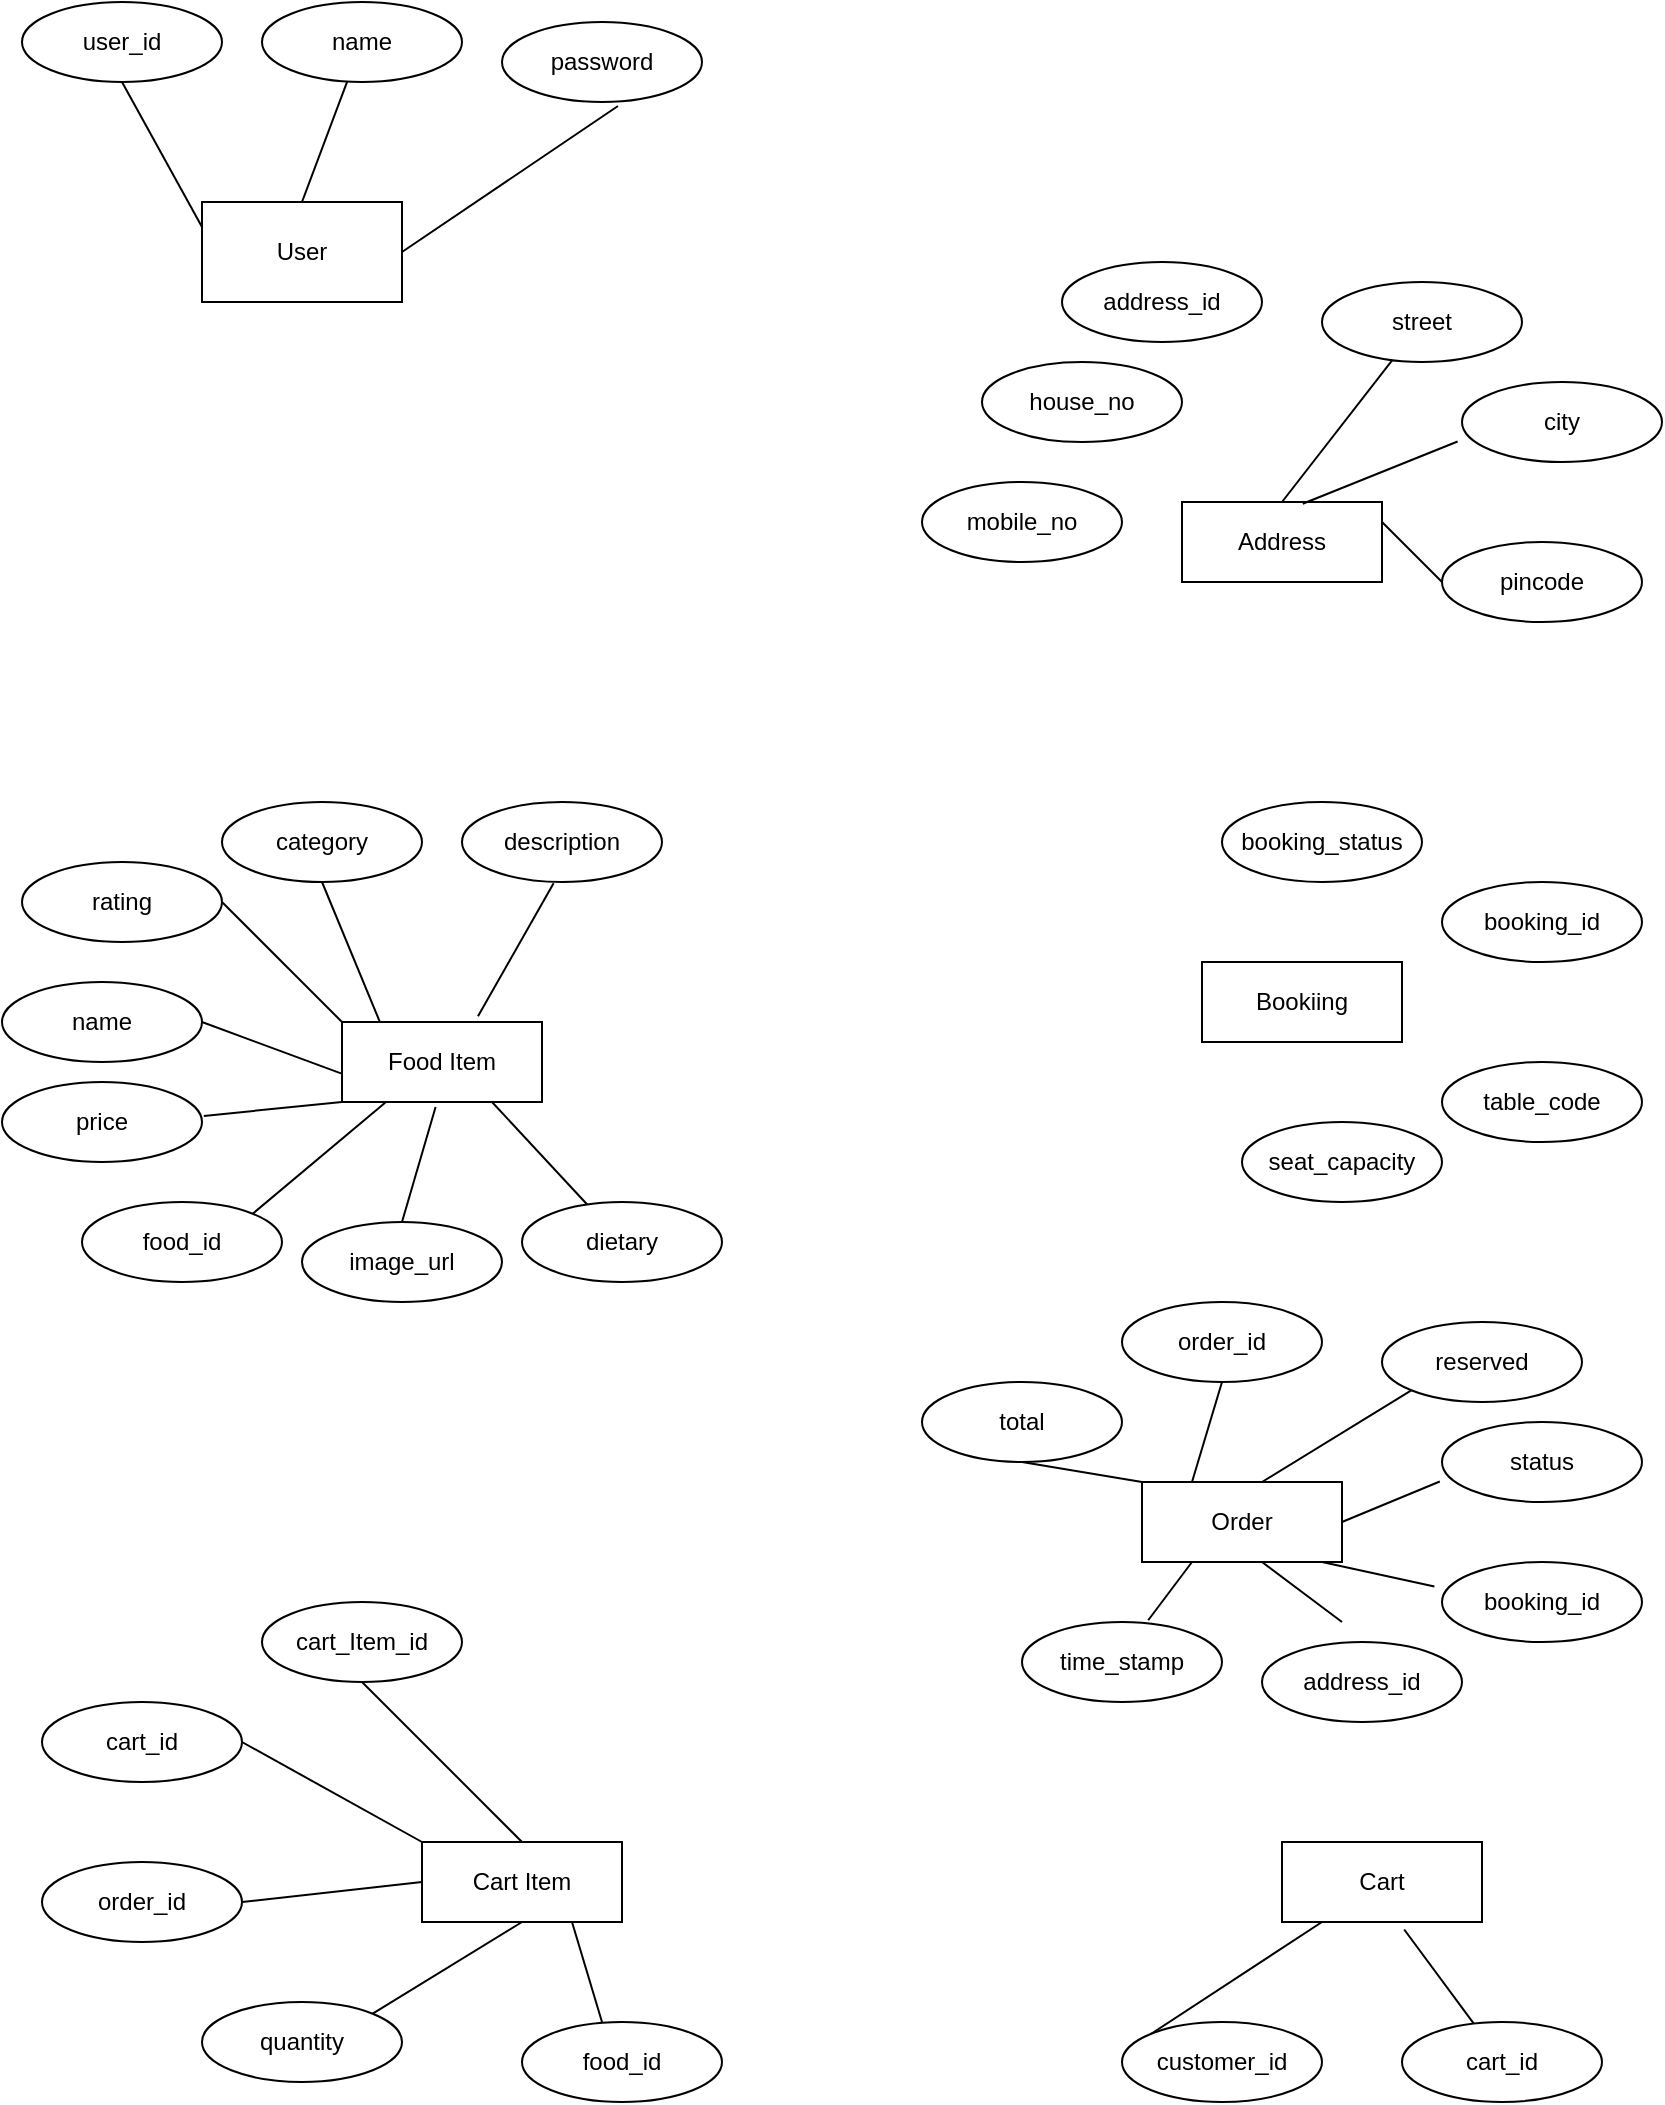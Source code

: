 <mxfile version="21.2.8" type="device">
  <diagram name="Page-1" id="ueVJuSLTtOk58KGuFALB">
    <mxGraphModel dx="1040" dy="684" grid="1" gridSize="10" guides="1" tooltips="1" connect="1" arrows="1" fold="1" page="1" pageScale="1" pageWidth="850" pageHeight="1100" math="0" shadow="0">
      <root>
        <mxCell id="0" />
        <mxCell id="1" parent="0" />
        <mxCell id="oJbWSEmWCzC-VZwffRQP-2" value="User" style="html=1;dashed=0;whiteSpace=wrap;" parent="1" vertex="1">
          <mxGeometry x="110" y="130" width="100" height="50" as="geometry" />
        </mxCell>
        <mxCell id="oJbWSEmWCzC-VZwffRQP-4" value="" style="endArrow=none;html=1;rounded=0;exitX=0.5;exitY=0;exitDx=0;exitDy=0;" parent="1" source="oJbWSEmWCzC-VZwffRQP-2" target="oJbWSEmWCzC-VZwffRQP-5" edge="1">
          <mxGeometry relative="1" as="geometry">
            <mxPoint x="320" y="260" as="sourcePoint" />
            <mxPoint x="400" y="100" as="targetPoint" />
            <Array as="points" />
          </mxGeometry>
        </mxCell>
        <mxCell id="oJbWSEmWCzC-VZwffRQP-5" value="name" style="ellipse;whiteSpace=wrap;html=1;align=center;" parent="1" vertex="1">
          <mxGeometry x="140" y="30" width="100" height="40" as="geometry" />
        </mxCell>
        <mxCell id="oJbWSEmWCzC-VZwffRQP-6" value="user_id" style="ellipse;whiteSpace=wrap;html=1;align=center;" parent="1" vertex="1">
          <mxGeometry x="20" y="30" width="100" height="40" as="geometry" />
        </mxCell>
        <mxCell id="oJbWSEmWCzC-VZwffRQP-7" value="password" style="ellipse;whiteSpace=wrap;html=1;align=center;" parent="1" vertex="1">
          <mxGeometry x="260" y="40" width="100" height="40" as="geometry" />
        </mxCell>
        <mxCell id="oJbWSEmWCzC-VZwffRQP-8" value="" style="endArrow=none;html=1;rounded=0;exitX=0.5;exitY=1;exitDx=0;exitDy=0;entryX=0;entryY=0.25;entryDx=0;entryDy=0;" parent="1" source="oJbWSEmWCzC-VZwffRQP-6" target="oJbWSEmWCzC-VZwffRQP-2" edge="1">
          <mxGeometry relative="1" as="geometry">
            <mxPoint x="320" y="140" as="sourcePoint" />
            <mxPoint x="480" y="140" as="targetPoint" />
          </mxGeometry>
        </mxCell>
        <mxCell id="oJbWSEmWCzC-VZwffRQP-9" value="" style="endArrow=none;html=1;rounded=0;exitX=1;exitY=0.5;exitDx=0;exitDy=0;entryX=0.58;entryY=1.05;entryDx=0;entryDy=0;entryPerimeter=0;" parent="1" source="oJbWSEmWCzC-VZwffRQP-2" target="oJbWSEmWCzC-VZwffRQP-7" edge="1">
          <mxGeometry relative="1" as="geometry">
            <mxPoint x="320" y="140" as="sourcePoint" />
            <mxPoint x="480" y="140" as="targetPoint" />
          </mxGeometry>
        </mxCell>
        <mxCell id="oJbWSEmWCzC-VZwffRQP-10" value="Food Item" style="whiteSpace=wrap;html=1;align=center;" parent="1" vertex="1">
          <mxGeometry x="180" y="540" width="100" height="40" as="geometry" />
        </mxCell>
        <mxCell id="oJbWSEmWCzC-VZwffRQP-16" value="food_id" style="ellipse;whiteSpace=wrap;html=1;align=center;" parent="1" vertex="1">
          <mxGeometry x="50" y="630" width="100" height="40" as="geometry" />
        </mxCell>
        <mxCell id="oJbWSEmWCzC-VZwffRQP-17" value="price" style="ellipse;whiteSpace=wrap;html=1;align=center;" parent="1" vertex="1">
          <mxGeometry x="10" y="570" width="100" height="40" as="geometry" />
        </mxCell>
        <mxCell id="oJbWSEmWCzC-VZwffRQP-18" value="rating" style="ellipse;whiteSpace=wrap;html=1;align=center;" parent="1" vertex="1">
          <mxGeometry x="20" y="460" width="100" height="40" as="geometry" />
        </mxCell>
        <mxCell id="oJbWSEmWCzC-VZwffRQP-19" value="description" style="ellipse;whiteSpace=wrap;html=1;align=center;" parent="1" vertex="1">
          <mxGeometry x="240" y="430" width="100" height="40" as="geometry" />
        </mxCell>
        <mxCell id="oJbWSEmWCzC-VZwffRQP-20" value="name" style="ellipse;whiteSpace=wrap;html=1;align=center;" parent="1" vertex="1">
          <mxGeometry x="10" y="520" width="100" height="40" as="geometry" />
        </mxCell>
        <mxCell id="oJbWSEmWCzC-VZwffRQP-22" value="category" style="ellipse;whiteSpace=wrap;html=1;align=center;" parent="1" vertex="1">
          <mxGeometry x="120" y="430" width="100" height="40" as="geometry" />
        </mxCell>
        <mxCell id="oJbWSEmWCzC-VZwffRQP-23" value="image_url" style="ellipse;whiteSpace=wrap;html=1;align=center;" parent="1" vertex="1">
          <mxGeometry x="160" y="640" width="100" height="40" as="geometry" />
        </mxCell>
        <mxCell id="oJbWSEmWCzC-VZwffRQP-26" value="dietary" style="ellipse;whiteSpace=wrap;html=1;align=center;" parent="1" vertex="1">
          <mxGeometry x="270" y="630" width="100" height="40" as="geometry" />
        </mxCell>
        <mxCell id="oJbWSEmWCzC-VZwffRQP-32" value="" style="endArrow=none;html=1;rounded=0;exitX=1;exitY=0.5;exitDx=0;exitDy=0;entryX=0;entryY=0;entryDx=0;entryDy=0;" parent="1" source="oJbWSEmWCzC-VZwffRQP-18" target="oJbWSEmWCzC-VZwffRQP-10" edge="1">
          <mxGeometry relative="1" as="geometry">
            <mxPoint x="140" y="550" as="sourcePoint" />
            <mxPoint x="300" y="550" as="targetPoint" />
          </mxGeometry>
        </mxCell>
        <mxCell id="oJbWSEmWCzC-VZwffRQP-33" value="" style="endArrow=none;html=1;rounded=0;exitX=0.5;exitY=1;exitDx=0;exitDy=0;entryX=0.188;entryY=-0.009;entryDx=0;entryDy=0;entryPerimeter=0;" parent="1" source="oJbWSEmWCzC-VZwffRQP-22" target="oJbWSEmWCzC-VZwffRQP-10" edge="1">
          <mxGeometry relative="1" as="geometry">
            <mxPoint x="130" y="490" as="sourcePoint" />
            <mxPoint x="180" y="560" as="targetPoint" />
          </mxGeometry>
        </mxCell>
        <mxCell id="oJbWSEmWCzC-VZwffRQP-35" value="" style="endArrow=none;html=1;rounded=0;exitX=0.458;exitY=1.015;exitDx=0;exitDy=0;exitPerimeter=0;entryX=0.68;entryY=-0.072;entryDx=0;entryDy=0;entryPerimeter=0;" parent="1" source="oJbWSEmWCzC-VZwffRQP-19" target="oJbWSEmWCzC-VZwffRQP-10" edge="1">
          <mxGeometry relative="1" as="geometry">
            <mxPoint x="180" y="480" as="sourcePoint" />
            <mxPoint x="250" y="530" as="targetPoint" />
          </mxGeometry>
        </mxCell>
        <mxCell id="oJbWSEmWCzC-VZwffRQP-37" value="" style="endArrow=none;html=1;rounded=0;exitX=1;exitY=0.5;exitDx=0;exitDy=0;entryX=-0.005;entryY=0.642;entryDx=0;entryDy=0;entryPerimeter=0;" parent="1" source="oJbWSEmWCzC-VZwffRQP-20" target="oJbWSEmWCzC-VZwffRQP-10" edge="1">
          <mxGeometry relative="1" as="geometry">
            <mxPoint x="296" y="491" as="sourcePoint" />
            <mxPoint x="258" y="547" as="targetPoint" />
          </mxGeometry>
        </mxCell>
        <mxCell id="oJbWSEmWCzC-VZwffRQP-38" value="" style="endArrow=none;html=1;rounded=0;exitX=1.009;exitY=0.424;exitDx=0;exitDy=0;entryX=0;entryY=1;entryDx=0;entryDy=0;exitPerimeter=0;" parent="1" source="oJbWSEmWCzC-VZwffRQP-17" target="oJbWSEmWCzC-VZwffRQP-10" edge="1">
          <mxGeometry relative="1" as="geometry">
            <mxPoint x="120" y="540" as="sourcePoint" />
            <mxPoint x="190" y="576" as="targetPoint" />
          </mxGeometry>
        </mxCell>
        <mxCell id="oJbWSEmWCzC-VZwffRQP-39" value="" style="endArrow=none;html=1;rounded=0;exitX=1;exitY=0;exitDx=0;exitDy=0;entryX=0.217;entryY=1.007;entryDx=0;entryDy=0;entryPerimeter=0;" parent="1" source="oJbWSEmWCzC-VZwffRQP-16" target="oJbWSEmWCzC-VZwffRQP-10" edge="1">
          <mxGeometry relative="1" as="geometry">
            <mxPoint x="130" y="550" as="sourcePoint" />
            <mxPoint x="200" y="586" as="targetPoint" />
          </mxGeometry>
        </mxCell>
        <mxCell id="oJbWSEmWCzC-VZwffRQP-40" value="" style="endArrow=none;html=1;rounded=0;exitX=0.468;exitY=1.063;exitDx=0;exitDy=0;entryX=0.5;entryY=0;entryDx=0;entryDy=0;exitPerimeter=0;" parent="1" source="oJbWSEmWCzC-VZwffRQP-10" target="oJbWSEmWCzC-VZwffRQP-23" edge="1">
          <mxGeometry relative="1" as="geometry">
            <mxPoint x="140" y="560" as="sourcePoint" />
            <mxPoint x="210" y="596" as="targetPoint" />
          </mxGeometry>
        </mxCell>
        <mxCell id="oJbWSEmWCzC-VZwffRQP-41" value="" style="endArrow=none;html=1;rounded=0;exitX=0.75;exitY=1;exitDx=0;exitDy=0;" parent="1" source="oJbWSEmWCzC-VZwffRQP-10" target="oJbWSEmWCzC-VZwffRQP-26" edge="1">
          <mxGeometry relative="1" as="geometry">
            <mxPoint x="237" y="593" as="sourcePoint" />
            <mxPoint x="220" y="650" as="targetPoint" />
          </mxGeometry>
        </mxCell>
        <mxCell id="oJbWSEmWCzC-VZwffRQP-44" value="Cart Item" style="whiteSpace=wrap;html=1;align=center;" parent="1" vertex="1">
          <mxGeometry x="220" y="950" width="100" height="40" as="geometry" />
        </mxCell>
        <mxCell id="oJbWSEmWCzC-VZwffRQP-45" value="order_id" style="ellipse;whiteSpace=wrap;html=1;align=center;" parent="1" vertex="1">
          <mxGeometry x="30" y="960" width="100" height="40" as="geometry" />
        </mxCell>
        <mxCell id="oJbWSEmWCzC-VZwffRQP-46" value="cart_id" style="ellipse;whiteSpace=wrap;html=1;align=center;" parent="1" vertex="1">
          <mxGeometry x="30" y="880" width="100" height="40" as="geometry" />
        </mxCell>
        <mxCell id="oJbWSEmWCzC-VZwffRQP-47" value="cart_Item_id" style="ellipse;whiteSpace=wrap;html=1;align=center;" parent="1" vertex="1">
          <mxGeometry x="140" y="830" width="100" height="40" as="geometry" />
        </mxCell>
        <mxCell id="oJbWSEmWCzC-VZwffRQP-48" value="quantity" style="ellipse;whiteSpace=wrap;html=1;align=center;" parent="1" vertex="1">
          <mxGeometry x="110" y="1030" width="100" height="40" as="geometry" />
        </mxCell>
        <mxCell id="oJbWSEmWCzC-VZwffRQP-49" value="food_id" style="ellipse;whiteSpace=wrap;html=1;align=center;" parent="1" vertex="1">
          <mxGeometry x="270" y="1040" width="100" height="40" as="geometry" />
        </mxCell>
        <mxCell id="oJbWSEmWCzC-VZwffRQP-50" value="Cart" style="whiteSpace=wrap;html=1;align=center;" parent="1" vertex="1">
          <mxGeometry x="650" y="950" width="100" height="40" as="geometry" />
        </mxCell>
        <mxCell id="oJbWSEmWCzC-VZwffRQP-51" value="cart_id" style="ellipse;whiteSpace=wrap;html=1;align=center;" parent="1" vertex="1">
          <mxGeometry x="710" y="1040" width="100" height="40" as="geometry" />
        </mxCell>
        <mxCell id="oJbWSEmWCzC-VZwffRQP-52" value="customer_id" style="ellipse;whiteSpace=wrap;html=1;align=center;" parent="1" vertex="1">
          <mxGeometry x="570" y="1040" width="100" height="40" as="geometry" />
        </mxCell>
        <mxCell id="oJbWSEmWCzC-VZwffRQP-55" value="Bookiing" style="whiteSpace=wrap;html=1;align=center;" parent="1" vertex="1">
          <mxGeometry x="610" y="510" width="100" height="40" as="geometry" />
        </mxCell>
        <mxCell id="oJbWSEmWCzC-VZwffRQP-56" value="Order" style="whiteSpace=wrap;html=1;align=center;" parent="1" vertex="1">
          <mxGeometry x="580" y="770" width="100" height="40" as="geometry" />
        </mxCell>
        <mxCell id="oJbWSEmWCzC-VZwffRQP-57" value="Address" style="whiteSpace=wrap;html=1;align=center;" parent="1" vertex="1">
          <mxGeometry x="600" y="280" width="100" height="40" as="geometry" />
        </mxCell>
        <mxCell id="oJbWSEmWCzC-VZwffRQP-58" value="status" style="ellipse;whiteSpace=wrap;html=1;align=center;" parent="1" vertex="1">
          <mxGeometry x="730" y="740" width="100" height="40" as="geometry" />
        </mxCell>
        <mxCell id="oJbWSEmWCzC-VZwffRQP-61" value="booking_id" style="ellipse;whiteSpace=wrap;html=1;align=center;" parent="1" vertex="1">
          <mxGeometry x="730" y="810" width="100" height="40" as="geometry" />
        </mxCell>
        <mxCell id="oJbWSEmWCzC-VZwffRQP-62" value="order_id" style="ellipse;whiteSpace=wrap;html=1;align=center;" parent="1" vertex="1">
          <mxGeometry x="570" y="680" width="100" height="40" as="geometry" />
        </mxCell>
        <mxCell id="oJbWSEmWCzC-VZwffRQP-63" value="total" style="ellipse;whiteSpace=wrap;html=1;align=center;" parent="1" vertex="1">
          <mxGeometry x="470" y="720" width="100" height="40" as="geometry" />
        </mxCell>
        <mxCell id="oJbWSEmWCzC-VZwffRQP-65" value="address_id" style="ellipse;whiteSpace=wrap;html=1;align=center;" parent="1" vertex="1">
          <mxGeometry x="640" y="850" width="100" height="40" as="geometry" />
        </mxCell>
        <mxCell id="oJbWSEmWCzC-VZwffRQP-66" value="time_stamp" style="ellipse;whiteSpace=wrap;html=1;align=center;" parent="1" vertex="1">
          <mxGeometry x="520" y="840" width="100" height="40" as="geometry" />
        </mxCell>
        <mxCell id="oJbWSEmWCzC-VZwffRQP-67" value="reserved" style="ellipse;whiteSpace=wrap;html=1;align=center;" parent="1" vertex="1">
          <mxGeometry x="700" y="690" width="100" height="40" as="geometry" />
        </mxCell>
        <mxCell id="oJbWSEmWCzC-VZwffRQP-68" value="city" style="ellipse;whiteSpace=wrap;html=1;align=center;" parent="1" vertex="1">
          <mxGeometry x="740" y="220" width="100" height="40" as="geometry" />
        </mxCell>
        <mxCell id="oJbWSEmWCzC-VZwffRQP-69" value="street" style="ellipse;whiteSpace=wrap;html=1;align=center;" parent="1" vertex="1">
          <mxGeometry x="670" y="170" width="100" height="40" as="geometry" />
        </mxCell>
        <mxCell id="oJbWSEmWCzC-VZwffRQP-70" value="house_no" style="ellipse;whiteSpace=wrap;html=1;align=center;" parent="1" vertex="1">
          <mxGeometry x="500" y="210" width="100" height="40" as="geometry" />
        </mxCell>
        <mxCell id="oJbWSEmWCzC-VZwffRQP-71" value="address_id" style="ellipse;whiteSpace=wrap;html=1;align=center;" parent="1" vertex="1">
          <mxGeometry x="540" y="160" width="100" height="40" as="geometry" />
        </mxCell>
        <mxCell id="oJbWSEmWCzC-VZwffRQP-72" value="pincode" style="ellipse;whiteSpace=wrap;html=1;align=center;" parent="1" vertex="1">
          <mxGeometry x="730" y="300" width="100" height="40" as="geometry" />
        </mxCell>
        <mxCell id="oJbWSEmWCzC-VZwffRQP-73" value="mobile_no" style="ellipse;whiteSpace=wrap;html=1;align=center;" parent="1" vertex="1">
          <mxGeometry x="470" y="270" width="100" height="40" as="geometry" />
        </mxCell>
        <mxCell id="oJbWSEmWCzC-VZwffRQP-77" style="edgeStyle=orthogonalEdgeStyle;rounded=0;orthogonalLoop=1;jettySize=auto;html=1;exitX=0.5;exitY=1;exitDx=0;exitDy=0;" parent="1" source="oJbWSEmWCzC-VZwffRQP-55" target="oJbWSEmWCzC-VZwffRQP-55" edge="1">
          <mxGeometry relative="1" as="geometry" />
        </mxCell>
        <mxCell id="oJbWSEmWCzC-VZwffRQP-78" value="booking_id" style="ellipse;whiteSpace=wrap;html=1;align=center;" parent="1" vertex="1">
          <mxGeometry x="730" y="470" width="100" height="40" as="geometry" />
        </mxCell>
        <mxCell id="oJbWSEmWCzC-VZwffRQP-79" value="table_code" style="ellipse;whiteSpace=wrap;html=1;align=center;" parent="1" vertex="1">
          <mxGeometry x="730" y="560" width="100" height="40" as="geometry" />
        </mxCell>
        <mxCell id="oJbWSEmWCzC-VZwffRQP-80" value="booking_status" style="ellipse;whiteSpace=wrap;html=1;align=center;" parent="1" vertex="1">
          <mxGeometry x="620" y="430" width="100" height="40" as="geometry" />
        </mxCell>
        <mxCell id="oJbWSEmWCzC-VZwffRQP-82" value="seat_capacity" style="ellipse;whiteSpace=wrap;html=1;align=center;" parent="1" vertex="1">
          <mxGeometry x="630" y="590" width="100" height="40" as="geometry" />
        </mxCell>
        <mxCell id="oJbWSEmWCzC-VZwffRQP-83" value="" style="endArrow=none;html=1;rounded=0;exitX=0.5;exitY=1;exitDx=0;exitDy=0;" parent="1" source="oJbWSEmWCzC-VZwffRQP-63" edge="1">
          <mxGeometry relative="1" as="geometry">
            <mxPoint x="430" y="770" as="sourcePoint" />
            <mxPoint x="580" y="770" as="targetPoint" />
          </mxGeometry>
        </mxCell>
        <mxCell id="oJbWSEmWCzC-VZwffRQP-84" value="" style="endArrow=none;html=1;rounded=0;exitX=0.5;exitY=1;exitDx=0;exitDy=0;entryX=0.25;entryY=0;entryDx=0;entryDy=0;" parent="1" source="oJbWSEmWCzC-VZwffRQP-62" target="oJbWSEmWCzC-VZwffRQP-56" edge="1">
          <mxGeometry relative="1" as="geometry">
            <mxPoint x="530" y="770" as="sourcePoint" />
            <mxPoint x="590" y="780" as="targetPoint" />
          </mxGeometry>
        </mxCell>
        <mxCell id="oJbWSEmWCzC-VZwffRQP-85" value="" style="endArrow=none;html=1;rounded=0;exitX=0;exitY=1;exitDx=0;exitDy=0;" parent="1" source="oJbWSEmWCzC-VZwffRQP-67" edge="1">
          <mxGeometry relative="1" as="geometry">
            <mxPoint x="630" y="730" as="sourcePoint" />
            <mxPoint x="640" y="770" as="targetPoint" />
          </mxGeometry>
        </mxCell>
        <mxCell id="oJbWSEmWCzC-VZwffRQP-86" value="" style="endArrow=none;html=1;rounded=0;exitX=-0.011;exitY=0.744;exitDx=0;exitDy=0;entryX=1;entryY=0.5;entryDx=0;entryDy=0;exitPerimeter=0;" parent="1" source="oJbWSEmWCzC-VZwffRQP-58" target="oJbWSEmWCzC-VZwffRQP-56" edge="1">
          <mxGeometry relative="1" as="geometry">
            <mxPoint x="640" y="740" as="sourcePoint" />
            <mxPoint x="625" y="790" as="targetPoint" />
          </mxGeometry>
        </mxCell>
        <mxCell id="oJbWSEmWCzC-VZwffRQP-87" value="" style="endArrow=none;html=1;rounded=0;exitX=-0.038;exitY=0.306;exitDx=0;exitDy=0;exitPerimeter=0;" parent="1" source="oJbWSEmWCzC-VZwffRQP-61" edge="1">
          <mxGeometry relative="1" as="geometry">
            <mxPoint x="650" y="750" as="sourcePoint" />
            <mxPoint x="670" y="810" as="targetPoint" />
          </mxGeometry>
        </mxCell>
        <mxCell id="oJbWSEmWCzC-VZwffRQP-88" value="" style="endArrow=none;html=1;rounded=0;" parent="1" edge="1">
          <mxGeometry relative="1" as="geometry">
            <mxPoint x="680" y="840" as="sourcePoint" />
            <mxPoint x="640" y="810" as="targetPoint" />
          </mxGeometry>
        </mxCell>
        <mxCell id="oJbWSEmWCzC-VZwffRQP-89" value="" style="endArrow=none;html=1;rounded=0;entryX=0.25;entryY=1;entryDx=0;entryDy=0;exitX=0.631;exitY=-0.022;exitDx=0;exitDy=0;exitPerimeter=0;" parent="1" source="oJbWSEmWCzC-VZwffRQP-66" target="oJbWSEmWCzC-VZwffRQP-56" edge="1">
          <mxGeometry relative="1" as="geometry">
            <mxPoint x="590" y="830" as="sourcePoint" />
            <mxPoint x="655" y="820" as="targetPoint" />
          </mxGeometry>
        </mxCell>
        <mxCell id="oJbWSEmWCzC-VZwffRQP-90" value="" style="endArrow=none;html=1;rounded=0;exitX=0.5;exitY=1;exitDx=0;exitDy=0;entryX=0.5;entryY=0;entryDx=0;entryDy=0;" parent="1" source="oJbWSEmWCzC-VZwffRQP-47" target="oJbWSEmWCzC-VZwffRQP-44" edge="1">
          <mxGeometry relative="1" as="geometry">
            <mxPoint x="630" y="730" as="sourcePoint" />
            <mxPoint x="615" y="780" as="targetPoint" />
          </mxGeometry>
        </mxCell>
        <mxCell id="oJbWSEmWCzC-VZwffRQP-91" value="" style="endArrow=none;html=1;rounded=0;exitX=1;exitY=0.5;exitDx=0;exitDy=0;entryX=0;entryY=0;entryDx=0;entryDy=0;" parent="1" source="oJbWSEmWCzC-VZwffRQP-46" target="oJbWSEmWCzC-VZwffRQP-44" edge="1">
          <mxGeometry relative="1" as="geometry">
            <mxPoint x="200" y="880" as="sourcePoint" />
            <mxPoint x="280" y="960" as="targetPoint" />
          </mxGeometry>
        </mxCell>
        <mxCell id="oJbWSEmWCzC-VZwffRQP-92" value="" style="endArrow=none;html=1;rounded=0;exitX=1;exitY=0.5;exitDx=0;exitDy=0;" parent="1" source="oJbWSEmWCzC-VZwffRQP-45" edge="1">
          <mxGeometry relative="1" as="geometry">
            <mxPoint x="210" y="890" as="sourcePoint" />
            <mxPoint x="220" y="970" as="targetPoint" />
          </mxGeometry>
        </mxCell>
        <mxCell id="oJbWSEmWCzC-VZwffRQP-93" value="" style="endArrow=none;html=1;rounded=0;exitX=1;exitY=0;exitDx=0;exitDy=0;entryX=0.5;entryY=1;entryDx=0;entryDy=0;" parent="1" source="oJbWSEmWCzC-VZwffRQP-48" target="oJbWSEmWCzC-VZwffRQP-44" edge="1">
          <mxGeometry relative="1" as="geometry">
            <mxPoint x="220" y="900" as="sourcePoint" />
            <mxPoint x="300" y="980" as="targetPoint" />
          </mxGeometry>
        </mxCell>
        <mxCell id="oJbWSEmWCzC-VZwffRQP-94" value="" style="endArrow=none;html=1;rounded=0;exitX=0.4;exitY=0;exitDx=0;exitDy=0;entryX=0.75;entryY=1;entryDx=0;entryDy=0;exitPerimeter=0;" parent="1" source="oJbWSEmWCzC-VZwffRQP-49" target="oJbWSEmWCzC-VZwffRQP-44" edge="1">
          <mxGeometry relative="1" as="geometry">
            <mxPoint x="230" y="910" as="sourcePoint" />
            <mxPoint x="310" y="990" as="targetPoint" />
          </mxGeometry>
        </mxCell>
        <mxCell id="oJbWSEmWCzC-VZwffRQP-95" value="" style="endArrow=none;html=1;rounded=0;exitX=0;exitY=0;exitDx=0;exitDy=0;" parent="1" source="oJbWSEmWCzC-VZwffRQP-52" edge="1">
          <mxGeometry relative="1" as="geometry">
            <mxPoint x="320" y="1050" as="sourcePoint" />
            <mxPoint x="670" y="990" as="targetPoint" />
          </mxGeometry>
        </mxCell>
        <mxCell id="oJbWSEmWCzC-VZwffRQP-96" value="" style="endArrow=none;html=1;rounded=0;entryX=0.611;entryY=1.094;entryDx=0;entryDy=0;entryPerimeter=0;" parent="1" source="oJbWSEmWCzC-VZwffRQP-51" target="oJbWSEmWCzC-VZwffRQP-50" edge="1">
          <mxGeometry relative="1" as="geometry">
            <mxPoint x="595" y="1056" as="sourcePoint" />
            <mxPoint x="671" y="1005" as="targetPoint" />
          </mxGeometry>
        </mxCell>
        <mxCell id="zD9h97p-985Ib3SUe7in-1" value="" style="endArrow=none;html=1;rounded=0;exitX=-0.022;exitY=0.744;exitDx=0;exitDy=0;exitPerimeter=0;entryX=0.604;entryY=0.022;entryDx=0;entryDy=0;entryPerimeter=0;" edge="1" parent="1" source="oJbWSEmWCzC-VZwffRQP-68" target="oJbWSEmWCzC-VZwffRQP-57">
          <mxGeometry relative="1" as="geometry">
            <mxPoint x="296" y="481" as="sourcePoint" />
            <mxPoint x="258" y="547" as="targetPoint" />
          </mxGeometry>
        </mxCell>
        <mxCell id="zD9h97p-985Ib3SUe7in-2" value="" style="endArrow=none;html=1;rounded=0;entryX=0.5;entryY=0;entryDx=0;entryDy=0;" edge="1" parent="1" source="oJbWSEmWCzC-VZwffRQP-69" target="oJbWSEmWCzC-VZwffRQP-57">
          <mxGeometry relative="1" as="geometry">
            <mxPoint x="700" y="230" as="sourcePoint" />
            <mxPoint x="670" y="291" as="targetPoint" />
          </mxGeometry>
        </mxCell>
        <mxCell id="zD9h97p-985Ib3SUe7in-3" value="" style="endArrow=none;html=1;rounded=0;exitX=0;exitY=0.5;exitDx=0;exitDy=0;entryX=1;entryY=0.25;entryDx=0;entryDy=0;" edge="1" parent="1" source="oJbWSEmWCzC-VZwffRQP-72" target="oJbWSEmWCzC-VZwffRQP-57">
          <mxGeometry relative="1" as="geometry">
            <mxPoint x="758" y="270" as="sourcePoint" />
            <mxPoint x="680" y="301" as="targetPoint" />
          </mxGeometry>
        </mxCell>
      </root>
    </mxGraphModel>
  </diagram>
</mxfile>
